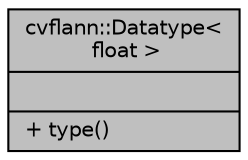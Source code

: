 digraph "cvflann::Datatype&lt; float &gt;"
{
 // LATEX_PDF_SIZE
  edge [fontname="Helvetica",fontsize="10",labelfontname="Helvetica",labelfontsize="10"];
  node [fontname="Helvetica",fontsize="10",shape=record];
  Node1 [label="{cvflann::Datatype\<\l float \>\n||+ type()\l}",height=0.2,width=0.4,color="black", fillcolor="grey75", style="filled", fontcolor="black",tooltip=" "];
}
